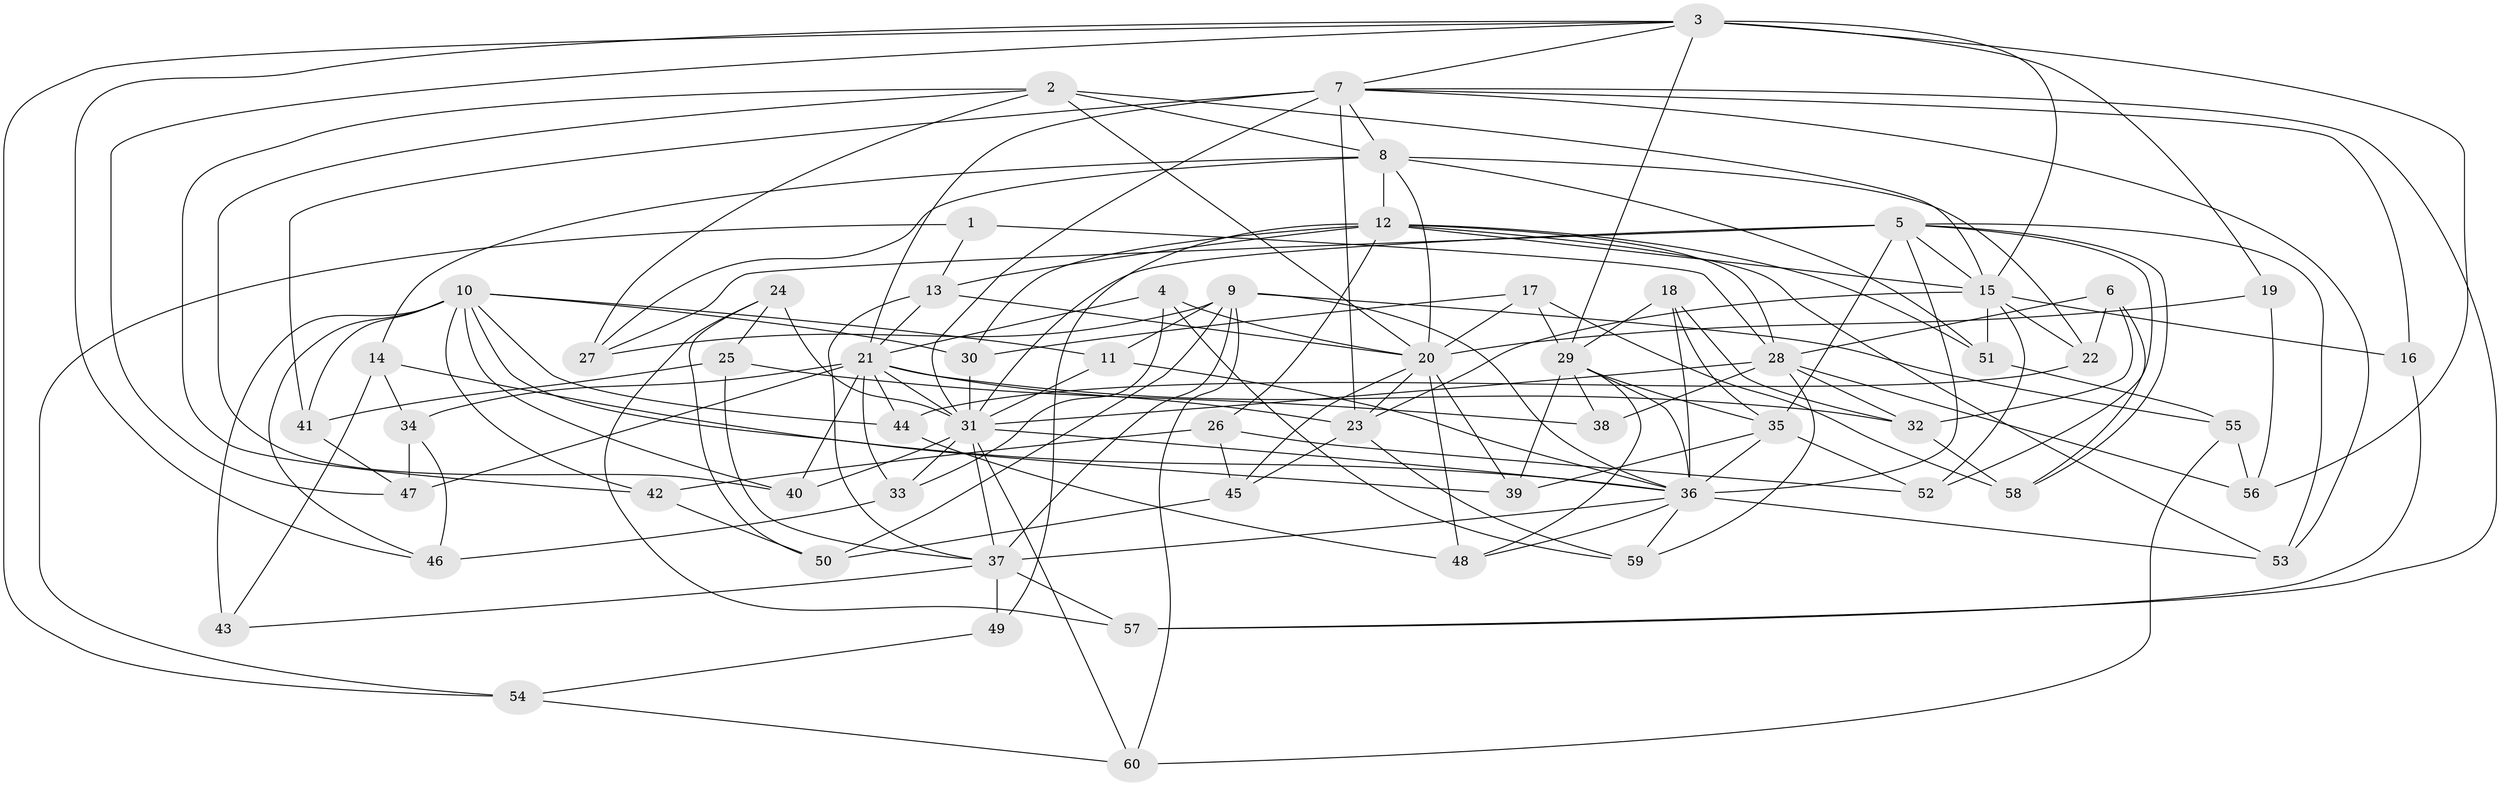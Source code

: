 // original degree distribution, {4: 1.0}
// Generated by graph-tools (version 1.1) at 2025/37/03/09/25 02:37:56]
// undirected, 60 vertices, 159 edges
graph export_dot {
graph [start="1"]
  node [color=gray90,style=filled];
  1;
  2;
  3;
  4;
  5;
  6;
  7;
  8;
  9;
  10;
  11;
  12;
  13;
  14;
  15;
  16;
  17;
  18;
  19;
  20;
  21;
  22;
  23;
  24;
  25;
  26;
  27;
  28;
  29;
  30;
  31;
  32;
  33;
  34;
  35;
  36;
  37;
  38;
  39;
  40;
  41;
  42;
  43;
  44;
  45;
  46;
  47;
  48;
  49;
  50;
  51;
  52;
  53;
  54;
  55;
  56;
  57;
  58;
  59;
  60;
  1 -- 13 [weight=1.0];
  1 -- 28 [weight=2.0];
  1 -- 54 [weight=1.0];
  2 -- 8 [weight=1.0];
  2 -- 15 [weight=3.0];
  2 -- 20 [weight=1.0];
  2 -- 27 [weight=1.0];
  2 -- 40 [weight=1.0];
  2 -- 42 [weight=1.0];
  3 -- 7 [weight=1.0];
  3 -- 15 [weight=1.0];
  3 -- 19 [weight=1.0];
  3 -- 29 [weight=1.0];
  3 -- 46 [weight=1.0];
  3 -- 47 [weight=1.0];
  3 -- 54 [weight=1.0];
  3 -- 56 [weight=1.0];
  4 -- 20 [weight=1.0];
  4 -- 21 [weight=1.0];
  4 -- 33 [weight=1.0];
  4 -- 59 [weight=1.0];
  5 -- 15 [weight=1.0];
  5 -- 27 [weight=1.0];
  5 -- 31 [weight=1.0];
  5 -- 35 [weight=1.0];
  5 -- 36 [weight=1.0];
  5 -- 52 [weight=1.0];
  5 -- 53 [weight=1.0];
  5 -- 58 [weight=1.0];
  6 -- 22 [weight=1.0];
  6 -- 28 [weight=1.0];
  6 -- 32 [weight=1.0];
  6 -- 58 [weight=1.0];
  7 -- 8 [weight=1.0];
  7 -- 16 [weight=1.0];
  7 -- 21 [weight=2.0];
  7 -- 23 [weight=1.0];
  7 -- 31 [weight=1.0];
  7 -- 41 [weight=1.0];
  7 -- 53 [weight=1.0];
  7 -- 57 [weight=1.0];
  8 -- 12 [weight=3.0];
  8 -- 14 [weight=1.0];
  8 -- 20 [weight=1.0];
  8 -- 22 [weight=1.0];
  8 -- 27 [weight=1.0];
  8 -- 51 [weight=1.0];
  9 -- 11 [weight=1.0];
  9 -- 27 [weight=1.0];
  9 -- 36 [weight=1.0];
  9 -- 37 [weight=2.0];
  9 -- 50 [weight=1.0];
  9 -- 55 [weight=1.0];
  9 -- 60 [weight=1.0];
  10 -- 11 [weight=1.0];
  10 -- 30 [weight=1.0];
  10 -- 39 [weight=1.0];
  10 -- 40 [weight=1.0];
  10 -- 41 [weight=1.0];
  10 -- 42 [weight=1.0];
  10 -- 43 [weight=2.0];
  10 -- 44 [weight=1.0];
  10 -- 46 [weight=1.0];
  11 -- 31 [weight=1.0];
  11 -- 36 [weight=1.0];
  12 -- 13 [weight=1.0];
  12 -- 15 [weight=1.0];
  12 -- 26 [weight=1.0];
  12 -- 28 [weight=2.0];
  12 -- 30 [weight=1.0];
  12 -- 49 [weight=1.0];
  12 -- 51 [weight=1.0];
  12 -- 53 [weight=1.0];
  13 -- 20 [weight=2.0];
  13 -- 21 [weight=1.0];
  13 -- 37 [weight=1.0];
  14 -- 34 [weight=1.0];
  14 -- 36 [weight=1.0];
  14 -- 43 [weight=1.0];
  15 -- 16 [weight=2.0];
  15 -- 22 [weight=1.0];
  15 -- 23 [weight=1.0];
  15 -- 51 [weight=1.0];
  15 -- 52 [weight=1.0];
  16 -- 57 [weight=1.0];
  17 -- 20 [weight=1.0];
  17 -- 29 [weight=1.0];
  17 -- 30 [weight=1.0];
  17 -- 58 [weight=1.0];
  18 -- 29 [weight=1.0];
  18 -- 32 [weight=1.0];
  18 -- 35 [weight=1.0];
  18 -- 36 [weight=1.0];
  19 -- 20 [weight=2.0];
  19 -- 56 [weight=1.0];
  20 -- 23 [weight=1.0];
  20 -- 39 [weight=1.0];
  20 -- 45 [weight=1.0];
  20 -- 48 [weight=1.0];
  21 -- 23 [weight=1.0];
  21 -- 31 [weight=1.0];
  21 -- 32 [weight=1.0];
  21 -- 33 [weight=1.0];
  21 -- 34 [weight=1.0];
  21 -- 40 [weight=1.0];
  21 -- 44 [weight=1.0];
  21 -- 47 [weight=1.0];
  22 -- 44 [weight=1.0];
  23 -- 45 [weight=1.0];
  23 -- 59 [weight=1.0];
  24 -- 25 [weight=1.0];
  24 -- 31 [weight=1.0];
  24 -- 50 [weight=1.0];
  24 -- 57 [weight=1.0];
  25 -- 37 [weight=1.0];
  25 -- 38 [weight=1.0];
  25 -- 41 [weight=1.0];
  26 -- 42 [weight=1.0];
  26 -- 45 [weight=1.0];
  26 -- 52 [weight=1.0];
  28 -- 31 [weight=1.0];
  28 -- 32 [weight=2.0];
  28 -- 38 [weight=2.0];
  28 -- 56 [weight=1.0];
  28 -- 59 [weight=1.0];
  29 -- 35 [weight=1.0];
  29 -- 36 [weight=1.0];
  29 -- 38 [weight=1.0];
  29 -- 39 [weight=1.0];
  29 -- 48 [weight=1.0];
  30 -- 31 [weight=1.0];
  31 -- 33 [weight=1.0];
  31 -- 36 [weight=1.0];
  31 -- 37 [weight=1.0];
  31 -- 40 [weight=1.0];
  31 -- 60 [weight=1.0];
  32 -- 58 [weight=1.0];
  33 -- 46 [weight=1.0];
  34 -- 46 [weight=1.0];
  34 -- 47 [weight=1.0];
  35 -- 36 [weight=1.0];
  35 -- 39 [weight=1.0];
  35 -- 52 [weight=1.0];
  36 -- 37 [weight=1.0];
  36 -- 48 [weight=1.0];
  36 -- 53 [weight=1.0];
  36 -- 59 [weight=1.0];
  37 -- 43 [weight=1.0];
  37 -- 49 [weight=2.0];
  37 -- 57 [weight=1.0];
  41 -- 47 [weight=1.0];
  42 -- 50 [weight=1.0];
  44 -- 48 [weight=1.0];
  45 -- 50 [weight=1.0];
  49 -- 54 [weight=1.0];
  51 -- 55 [weight=1.0];
  54 -- 60 [weight=1.0];
  55 -- 56 [weight=1.0];
  55 -- 60 [weight=1.0];
}
